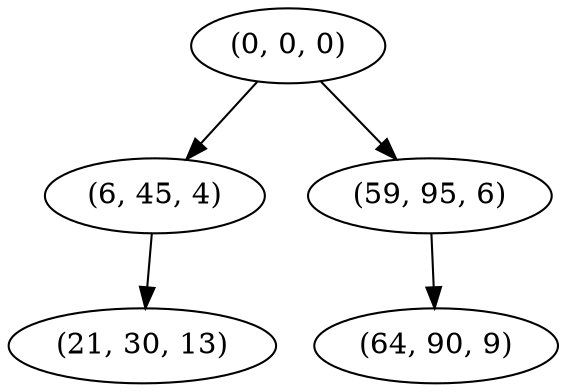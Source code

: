 digraph tree {
    "(0, 0, 0)";
    "(6, 45, 4)";
    "(21, 30, 13)";
    "(59, 95, 6)";
    "(64, 90, 9)";
    "(0, 0, 0)" -> "(6, 45, 4)";
    "(0, 0, 0)" -> "(59, 95, 6)";
    "(6, 45, 4)" -> "(21, 30, 13)";
    "(59, 95, 6)" -> "(64, 90, 9)";
}
